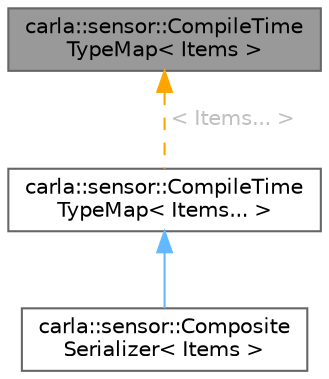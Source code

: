digraph "carla::sensor::CompileTimeTypeMap&lt; Items &gt;"
{
 // INTERACTIVE_SVG=YES
 // LATEX_PDF_SIZE
  bgcolor="transparent";
  edge [fontname=Helvetica,fontsize=10,labelfontname=Helvetica,labelfontsize=10];
  node [fontname=Helvetica,fontsize=10,shape=box,height=0.2,width=0.4];
  Node1 [id="Node000001",label="carla::sensor::CompileTime\lTypeMap\< Items \>",height=0.2,width=0.4,color="gray40", fillcolor="grey60", style="filled", fontcolor="black",tooltip="A compile time structure for mapping two types."];
  Node1 -> Node2 [id="edge1_Node000001_Node000002",dir="back",color="orange",style="dashed",tooltip=" ",label=" \< Items... \>",fontcolor="grey" ];
  Node2 [id="Node000002",label="carla::sensor::CompileTime\lTypeMap\< Items... \>",height=0.2,width=0.4,color="gray40", fillcolor="white", style="filled",URL="$d4/dd4/structcarla_1_1sensor_1_1CompileTimeTypeMap.html",tooltip=" "];
  Node2 -> Node3 [id="edge2_Node000002_Node000003",dir="back",color="steelblue1",style="solid",tooltip=" "];
  Node3 [id="Node000003",label="carla::sensor::Composite\lSerializer\< Items \>",height=0.2,width=0.4,color="gray40", fillcolor="white", style="filled",URL="$d3/d81/classcarla_1_1sensor_1_1CompositeSerializer.html",tooltip="Compile-time map for mapping sensor objects to serializers."];
}
